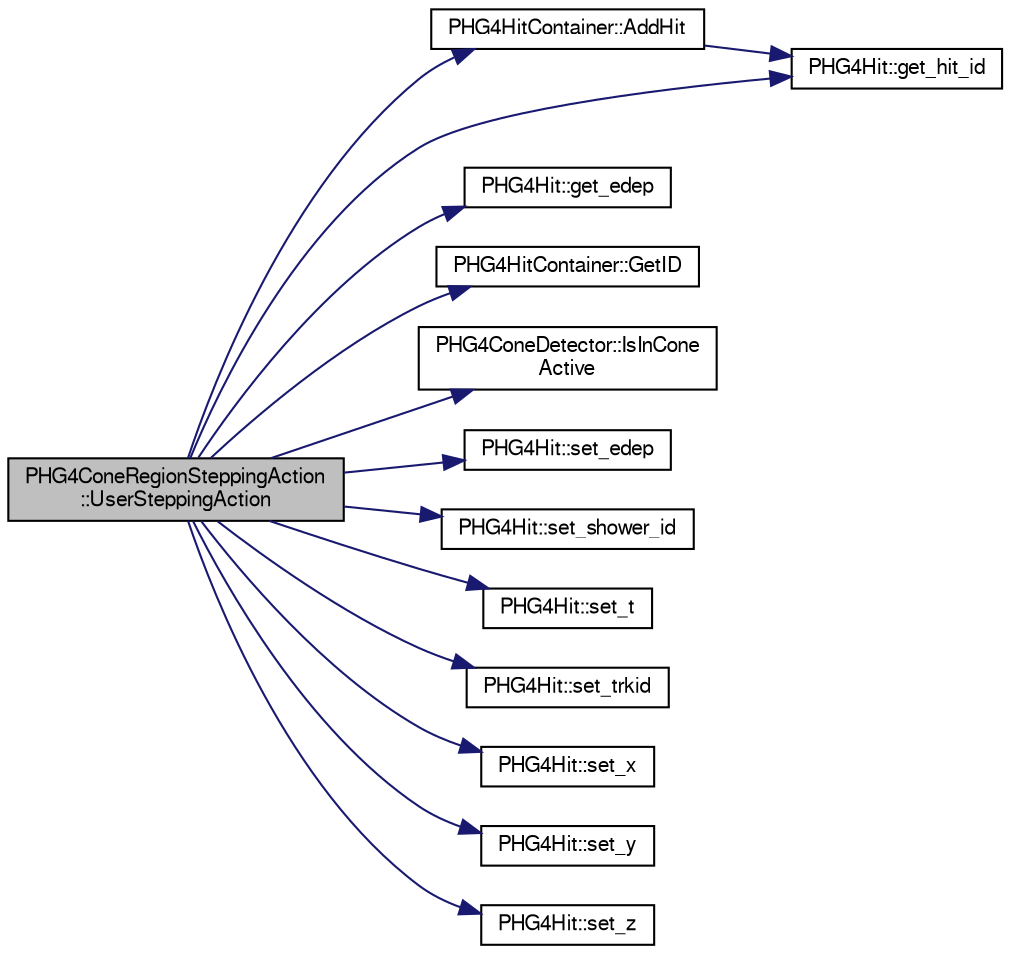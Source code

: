 digraph "PHG4ConeRegionSteppingAction::UserSteppingAction"
{
  bgcolor="transparent";
  edge [fontname="FreeSans",fontsize="10",labelfontname="FreeSans",labelfontsize="10"];
  node [fontname="FreeSans",fontsize="10",shape=record];
  rankdir="LR";
  Node1 [label="PHG4ConeRegionSteppingAction\l::UserSteppingAction",height=0.2,width=0.4,color="black", fillcolor="grey75", style="filled" fontcolor="black"];
  Node1 -> Node2 [color="midnightblue",fontsize="10",style="solid",fontname="FreeSans"];
  Node2 [label="PHG4HitContainer::AddHit",height=0.2,width=0.4,color="black",URL="$d4/d30/classPHG4HitContainer.html#a4df3ca68ecff69c9d7976b84fcc82e93"];
  Node2 -> Node3 [color="midnightblue",fontsize="10",style="solid",fontname="FreeSans"];
  Node3 [label="PHG4Hit::get_hit_id",height=0.2,width=0.4,color="black",URL="$d3/d9e/classPHG4Hit.html#acea6b2f3763d899e4de3765b9b5c6e51"];
  Node1 -> Node4 [color="midnightblue",fontsize="10",style="solid",fontname="FreeSans"];
  Node4 [label="PHG4Hit::get_edep",height=0.2,width=0.4,color="black",URL="$d3/d9e/classPHG4Hit.html#a299edb9d0b140d0456f8bfecdf9cac56"];
  Node1 -> Node3 [color="midnightblue",fontsize="10",style="solid",fontname="FreeSans"];
  Node1 -> Node5 [color="midnightblue",fontsize="10",style="solid",fontname="FreeSans"];
  Node5 [label="PHG4HitContainer::GetID",height=0.2,width=0.4,color="black",URL="$d4/d30/classPHG4HitContainer.html#a5073671e6d35969dc3d421e2278229af"];
  Node1 -> Node6 [color="midnightblue",fontsize="10",style="solid",fontname="FreeSans"];
  Node6 [label="PHG4ConeDetector::IsInCone\lActive",height=0.2,width=0.4,color="black",URL="$d6/d41/classPHG4ConeDetector.html#a6d5b14d8c311c6b1305fc4a0a54df40f"];
  Node1 -> Node7 [color="midnightblue",fontsize="10",style="solid",fontname="FreeSans"];
  Node7 [label="PHG4Hit::set_edep",height=0.2,width=0.4,color="black",URL="$d3/d9e/classPHG4Hit.html#ad97bbe7fcf81822a93654afe0e540143"];
  Node1 -> Node8 [color="midnightblue",fontsize="10",style="solid",fontname="FreeSans"];
  Node8 [label="PHG4Hit::set_shower_id",height=0.2,width=0.4,color="black",URL="$d3/d9e/classPHG4Hit.html#a3bd1d01f13031802bc9956609c416a46"];
  Node1 -> Node9 [color="midnightblue",fontsize="10",style="solid",fontname="FreeSans"];
  Node9 [label="PHG4Hit::set_t",height=0.2,width=0.4,color="black",URL="$d3/d9e/classPHG4Hit.html#a5cced855d1a85cb380f993417f1e5b1a"];
  Node1 -> Node10 [color="midnightblue",fontsize="10",style="solid",fontname="FreeSans"];
  Node10 [label="PHG4Hit::set_trkid",height=0.2,width=0.4,color="black",URL="$d3/d9e/classPHG4Hit.html#ac4e7f18a0d54ec275128651928e69531"];
  Node1 -> Node11 [color="midnightblue",fontsize="10",style="solid",fontname="FreeSans"];
  Node11 [label="PHG4Hit::set_x",height=0.2,width=0.4,color="black",URL="$d3/d9e/classPHG4Hit.html#aa91398b4546e9d099443217e1577f79b"];
  Node1 -> Node12 [color="midnightblue",fontsize="10",style="solid",fontname="FreeSans"];
  Node12 [label="PHG4Hit::set_y",height=0.2,width=0.4,color="black",URL="$d3/d9e/classPHG4Hit.html#a3ab7971f354374b005f9a11fd761b53e"];
  Node1 -> Node13 [color="midnightblue",fontsize="10",style="solid",fontname="FreeSans"];
  Node13 [label="PHG4Hit::set_z",height=0.2,width=0.4,color="black",URL="$d3/d9e/classPHG4Hit.html#a896d7a45139f9cbc2e429127baa61715"];
}
